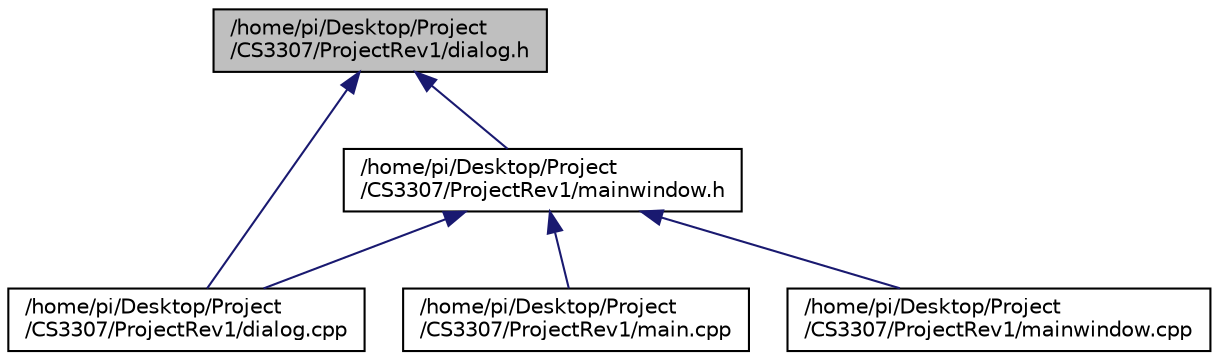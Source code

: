 digraph "/home/pi/Desktop/Project/CS3307/ProjectRev1/dialog.h"
{
  edge [fontname="Helvetica",fontsize="10",labelfontname="Helvetica",labelfontsize="10"];
  node [fontname="Helvetica",fontsize="10",shape=record];
  Node21 [label="/home/pi/Desktop/Project\l/CS3307/ProjectRev1/dialog.h",height=0.2,width=0.4,color="black", fillcolor="grey75", style="filled", fontcolor="black"];
  Node21 -> Node22 [dir="back",color="midnightblue",fontsize="10",style="solid",fontname="Helvetica"];
  Node22 [label="/home/pi/Desktop/Project\l/CS3307/ProjectRev1/dialog.cpp",height=0.2,width=0.4,color="black", fillcolor="white", style="filled",URL="$dialog_8cpp.html"];
  Node21 -> Node23 [dir="back",color="midnightblue",fontsize="10",style="solid",fontname="Helvetica"];
  Node23 [label="/home/pi/Desktop/Project\l/CS3307/ProjectRev1/mainwindow.h",height=0.2,width=0.4,color="black", fillcolor="white", style="filled",URL="$mainwindow_8h.html"];
  Node23 -> Node22 [dir="back",color="midnightblue",fontsize="10",style="solid",fontname="Helvetica"];
  Node23 -> Node24 [dir="back",color="midnightblue",fontsize="10",style="solid",fontname="Helvetica"];
  Node24 [label="/home/pi/Desktop/Project\l/CS3307/ProjectRev1/main.cpp",height=0.2,width=0.4,color="black", fillcolor="white", style="filled",URL="$main_8cpp.html"];
  Node23 -> Node25 [dir="back",color="midnightblue",fontsize="10",style="solid",fontname="Helvetica"];
  Node25 [label="/home/pi/Desktop/Project\l/CS3307/ProjectRev1/mainwindow.cpp",height=0.2,width=0.4,color="black", fillcolor="white", style="filled",URL="$mainwindow_8cpp.html"];
}

